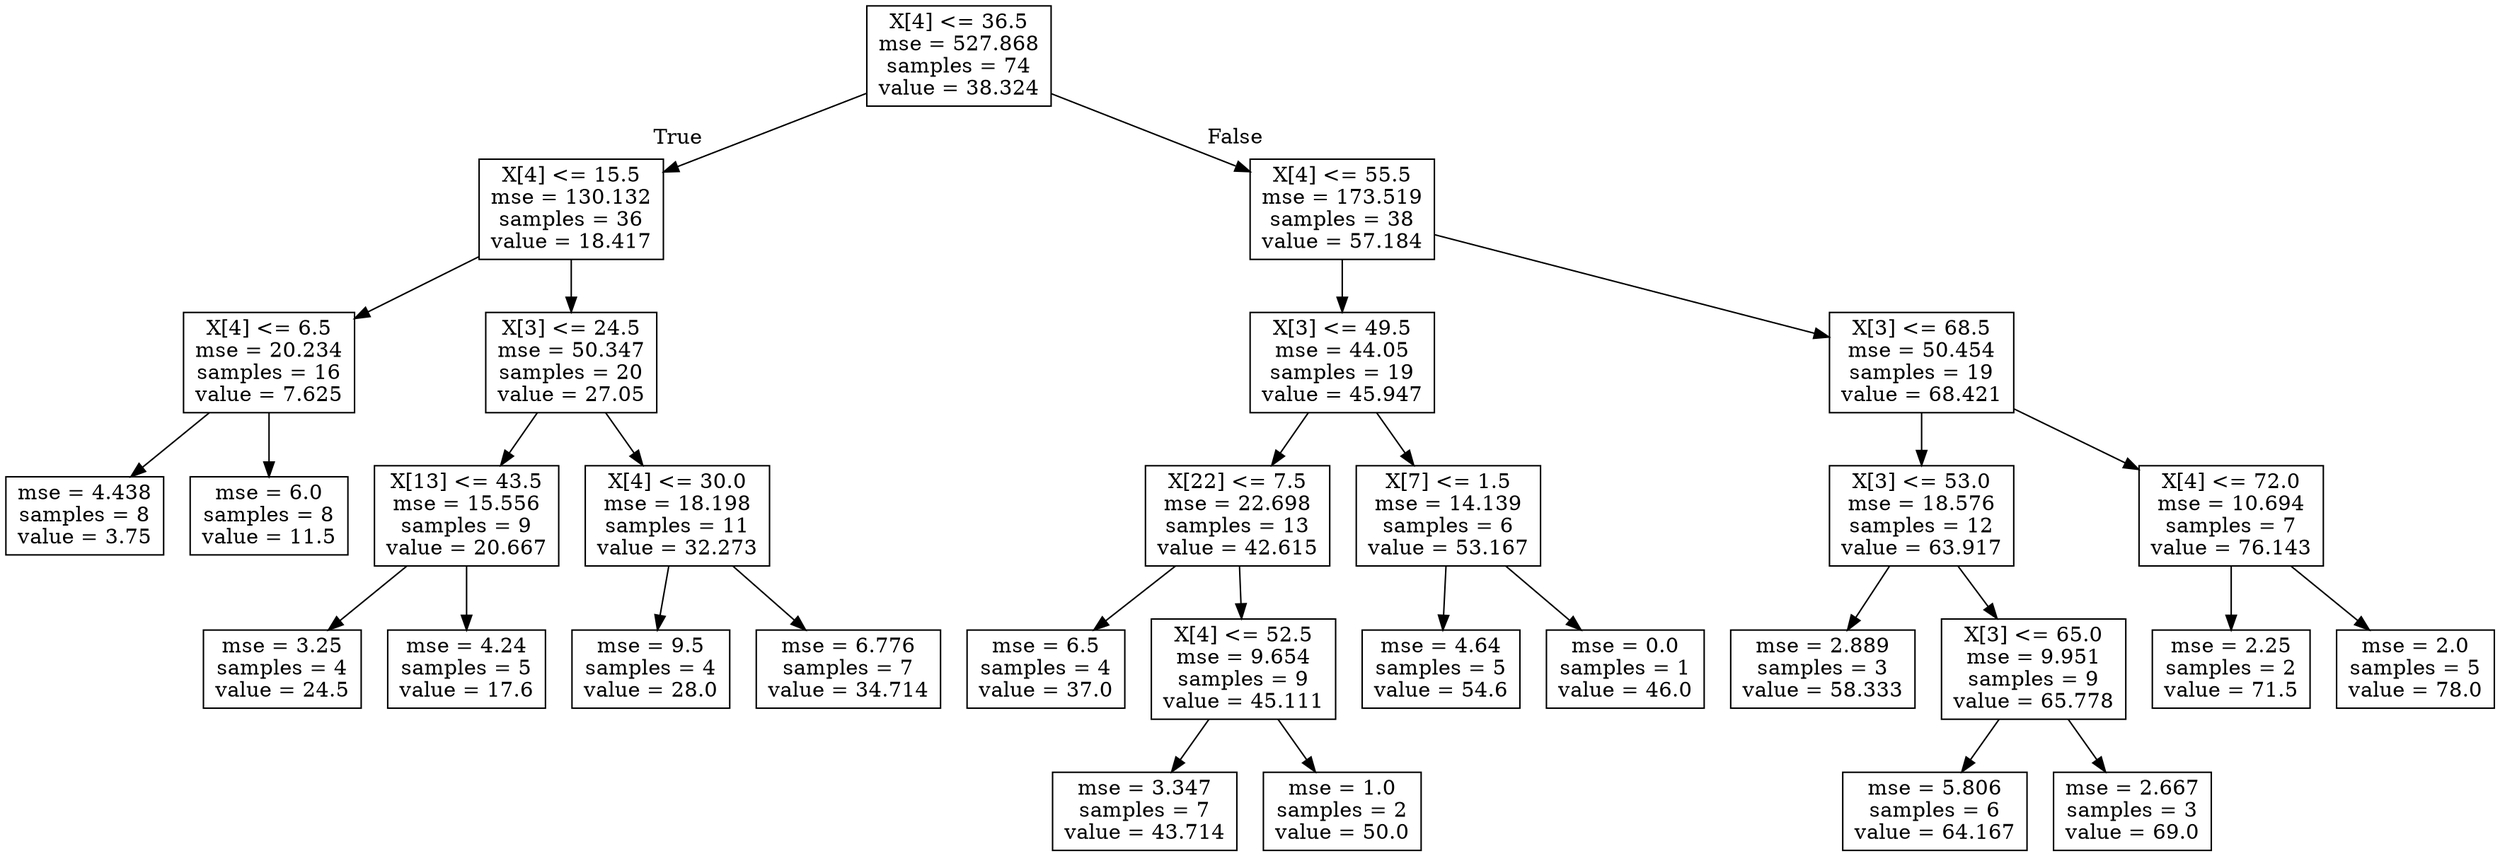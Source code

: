 digraph Tree {
node [shape=box] ;
0 [label="X[4] <= 36.5\nmse = 527.868\nsamples = 74\nvalue = 38.324"] ;
1 [label="X[4] <= 15.5\nmse = 130.132\nsamples = 36\nvalue = 18.417"] ;
0 -> 1 [labeldistance=2.5, labelangle=45, headlabel="True"] ;
5 [label="X[4] <= 6.5\nmse = 20.234\nsamples = 16\nvalue = 7.625"] ;
1 -> 5 ;
13 [label="mse = 4.438\nsamples = 8\nvalue = 3.75"] ;
5 -> 13 ;
14 [label="mse = 6.0\nsamples = 8\nvalue = 11.5"] ;
5 -> 14 ;
6 [label="X[3] <= 24.5\nmse = 50.347\nsamples = 20\nvalue = 27.05"] ;
1 -> 6 ;
7 [label="X[13] <= 43.5\nmse = 15.556\nsamples = 9\nvalue = 20.667"] ;
6 -> 7 ;
21 [label="mse = 3.25\nsamples = 4\nvalue = 24.5"] ;
7 -> 21 ;
22 [label="mse = 4.24\nsamples = 5\nvalue = 17.6"] ;
7 -> 22 ;
8 [label="X[4] <= 30.0\nmse = 18.198\nsamples = 11\nvalue = 32.273"] ;
6 -> 8 ;
19 [label="mse = 9.5\nsamples = 4\nvalue = 28.0"] ;
8 -> 19 ;
20 [label="mse = 6.776\nsamples = 7\nvalue = 34.714"] ;
8 -> 20 ;
2 [label="X[4] <= 55.5\nmse = 173.519\nsamples = 38\nvalue = 57.184"] ;
0 -> 2 [labeldistance=2.5, labelangle=-45, headlabel="False"] ;
3 [label="X[3] <= 49.5\nmse = 44.05\nsamples = 19\nvalue = 45.947"] ;
2 -> 3 ;
11 [label="X[22] <= 7.5\nmse = 22.698\nsamples = 13\nvalue = 42.615"] ;
3 -> 11 ;
15 [label="mse = 6.5\nsamples = 4\nvalue = 37.0"] ;
11 -> 15 ;
16 [label="X[4] <= 52.5\nmse = 9.654\nsamples = 9\nvalue = 45.111"] ;
11 -> 16 ;
25 [label="mse = 3.347\nsamples = 7\nvalue = 43.714"] ;
16 -> 25 ;
26 [label="mse = 1.0\nsamples = 2\nvalue = 50.0"] ;
16 -> 26 ;
12 [label="X[7] <= 1.5\nmse = 14.139\nsamples = 6\nvalue = 53.167"] ;
3 -> 12 ;
23 [label="mse = 4.64\nsamples = 5\nvalue = 54.6"] ;
12 -> 23 ;
24 [label="mse = 0.0\nsamples = 1\nvalue = 46.0"] ;
12 -> 24 ;
4 [label="X[3] <= 68.5\nmse = 50.454\nsamples = 19\nvalue = 68.421"] ;
2 -> 4 ;
9 [label="X[3] <= 53.0\nmse = 18.576\nsamples = 12\nvalue = 63.917"] ;
4 -> 9 ;
17 [label="mse = 2.889\nsamples = 3\nvalue = 58.333"] ;
9 -> 17 ;
18 [label="X[3] <= 65.0\nmse = 9.951\nsamples = 9\nvalue = 65.778"] ;
9 -> 18 ;
29 [label="mse = 5.806\nsamples = 6\nvalue = 64.167"] ;
18 -> 29 ;
30 [label="mse = 2.667\nsamples = 3\nvalue = 69.0"] ;
18 -> 30 ;
10 [label="X[4] <= 72.0\nmse = 10.694\nsamples = 7\nvalue = 76.143"] ;
4 -> 10 ;
27 [label="mse = 2.25\nsamples = 2\nvalue = 71.5"] ;
10 -> 27 ;
28 [label="mse = 2.0\nsamples = 5\nvalue = 78.0"] ;
10 -> 28 ;
}